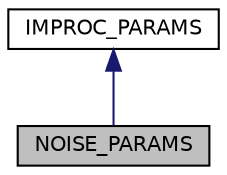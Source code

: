 digraph "NOISE_PARAMS"
{
  edge [fontname="Helvetica",fontsize="10",labelfontname="Helvetica",labelfontsize="10"];
  node [fontname="Helvetica",fontsize="10",shape=record];
  Node1 [label="NOISE_PARAMS",height=0.2,width=0.4,color="black", fillcolor="grey75", style="filled" fontcolor="black"];
  Node2 -> Node1 [dir="back",color="midnightblue",fontsize="10",style="solid"];
  Node2 [label="IMPROC_PARAMS",height=0.2,width=0.4,color="black", fillcolor="white", style="filled",URL="$struct_i_m_p_r_o_c___p_a_r_a_m_s.html"];
}
